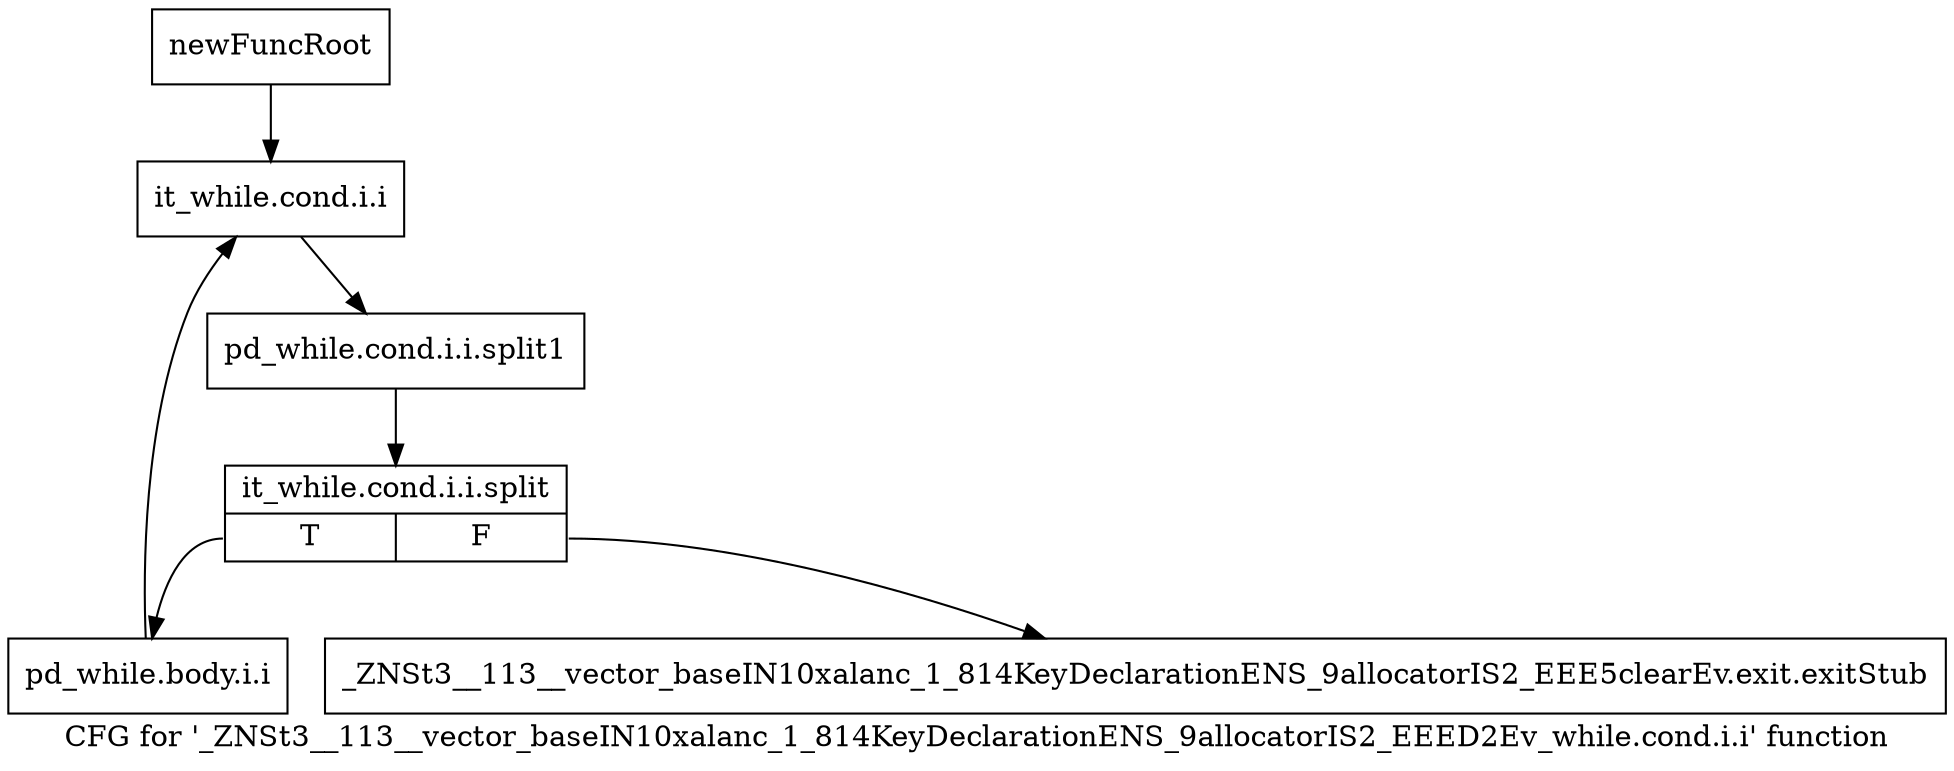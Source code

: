 digraph "CFG for '_ZNSt3__113__vector_baseIN10xalanc_1_814KeyDeclarationENS_9allocatorIS2_EEED2Ev_while.cond.i.i' function" {
	label="CFG for '_ZNSt3__113__vector_baseIN10xalanc_1_814KeyDeclarationENS_9allocatorIS2_EEED2Ev_while.cond.i.i' function";

	Node0xa014b30 [shape=record,label="{newFuncRoot}"];
	Node0xa014b30 -> Node0xa015310;
	Node0xa0152c0 [shape=record,label="{_ZNSt3__113__vector_baseIN10xalanc_1_814KeyDeclarationENS_9allocatorIS2_EEE5clearEv.exit.exitStub}"];
	Node0xa015310 [shape=record,label="{it_while.cond.i.i}"];
	Node0xa015310 -> Node0xd110160;
	Node0xd110160 [shape=record,label="{pd_while.cond.i.i.split1}"];
	Node0xd110160 -> Node0xd108500;
	Node0xd108500 [shape=record,label="{it_while.cond.i.i.split|{<s0>T|<s1>F}}"];
	Node0xd108500:s0 -> Node0xa015360;
	Node0xd108500:s1 -> Node0xa0152c0;
	Node0xa015360 [shape=record,label="{pd_while.body.i.i}"];
	Node0xa015360 -> Node0xa015310;
}
